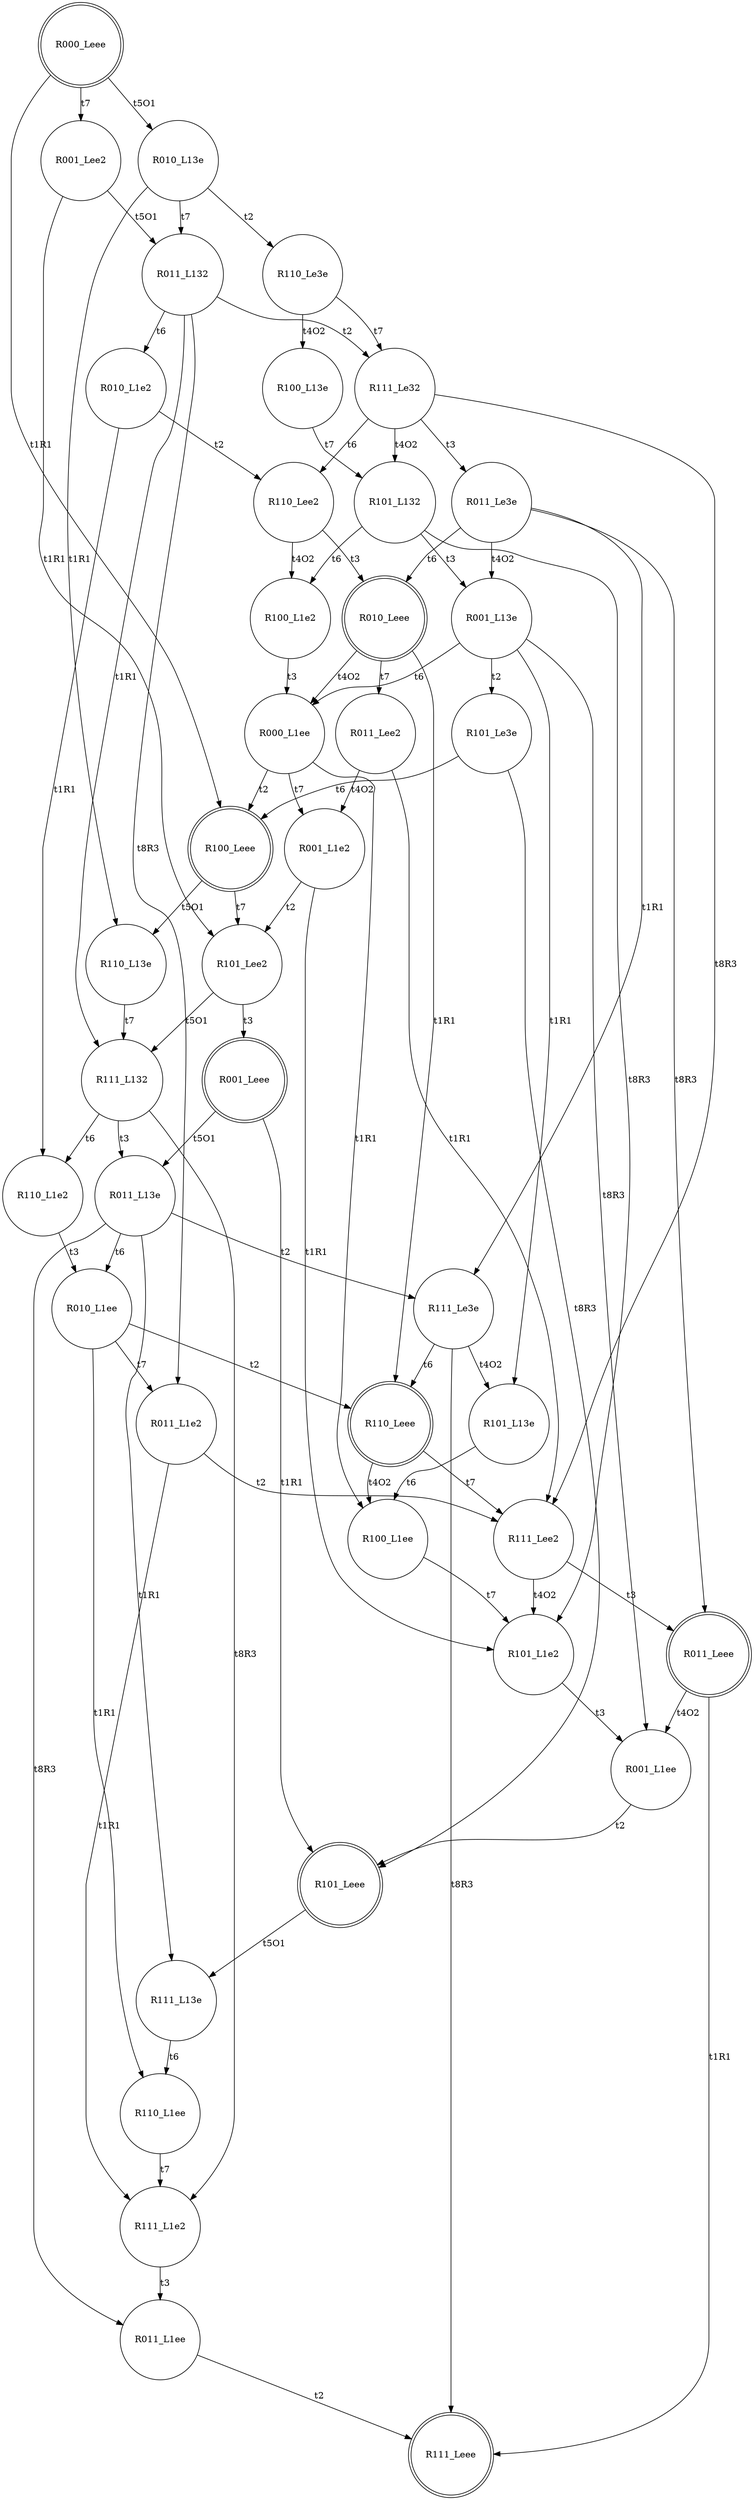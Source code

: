 digraph "SCinput/i" {
node [shape=doublecircle]; R000_Leee ;
node [shape=doublecircle]; R100_Leee ;
node [shape=circle]; R110_L13e ;
node [shape=circle]; R111_L132 ;
node [shape=circle]; R011_L13e ;
node [shape=circle]; R111_L13e ;
node [shape=circle]; R110_L1ee ;
node [shape=circle]; R111_L1e2 ;
node [shape=circle]; R011_L1ee ;
node [shape=doublecircle]; R111_Leee ;
node [shape=circle]; R111_Le3e ;
node [shape=circle]; R101_L13e ;
node [shape=circle]; R100_L1ee ;
node [shape=circle]; R101_L1e2 ;
node [shape=circle]; R001_L1ee ;
node [shape=doublecircle]; R101_Leee ;
node [shape=doublecircle]; R110_Leee ;
node [shape=circle]; R111_Lee2 ;
node [shape=doublecircle]; R011_Leee ;
node [shape=circle]; R010_L1ee ;
node [shape=circle]; R011_L1e2 ;
node [shape=circle]; R110_L1e2 ;
node [shape=circle]; R101_Lee2 ;
node [shape=doublecircle]; R001_Leee ;
node [shape=circle]; R010_L13e ;
node [shape=circle]; R110_Le3e ;
node [shape=circle]; R100_L13e ;
node [shape=circle]; R101_L132 ;
node [shape=circle]; R001_L13e ;
node [shape=circle]; R101_Le3e ;
node [shape=circle]; R000_L1ee ;
node [shape=circle]; R001_L1e2 ;
node [shape=circle]; R100_L1e2 ;
node [shape=circle]; R111_Le32 ;
node [shape=circle]; R011_Le3e ;
node [shape=doublecircle]; R010_Leee ;
node [shape=circle]; R011_Lee2 ;
node [shape=circle]; R110_Lee2 ;
node [shape=circle]; R011_L132 ;
node [shape=circle]; R010_L1e2 ;
node [shape=circle]; R001_Lee2 ;
R000_Leee -> R001_Lee2 [label=t7]
R000_Leee -> R010_L13e [label=t5O1]
R000_Leee -> R100_Leee [label=t1R1]
R100_Leee -> R101_Lee2 [label=t7]
R100_Leee -> R110_L13e [label=t5O1]
R110_L13e -> R111_L132 [label=t7]
R111_L132 -> R111_L1e2 [label=t8R3]
R111_L132 -> R110_L1e2 [label=t6]
R111_L132 -> R011_L13e [label=t3]
R011_L13e -> R011_L1ee [label=t8R3]
R011_L13e -> R010_L1ee [label=t6]
R011_L13e -> R111_Le3e [label=t2]
R011_L13e -> R111_L13e [label=t1R1]
R111_L13e -> R110_L1ee [label=t6]
R110_L1ee -> R111_L1e2 [label=t7]
R111_L1e2 -> R011_L1ee [label=t3]
R011_L1ee -> R111_Leee [label=t2]
R111_Le3e -> R111_Leee [label=t8R3]
R111_Le3e -> R110_Leee [label=t6]
R111_Le3e -> R101_L13e [label=t4O2]
R101_L13e -> R100_L1ee [label=t6]
R100_L1ee -> R101_L1e2 [label=t7]
R101_L1e2 -> R001_L1ee [label=t3]
R001_L1ee -> R101_Leee [label=t2]
R101_Leee -> R111_L13e [label=t5O1]
R110_Leee -> R111_Lee2 [label=t7]
R110_Leee -> R100_L1ee [label=t4O2]
R111_Lee2 -> R101_L1e2 [label=t4O2]
R111_Lee2 -> R011_Leee [label=t3]
R011_Leee -> R001_L1ee [label=t4O2]
R011_Leee -> R111_Leee [label=t1R1]
R010_L1ee -> R011_L1e2 [label=t7]
R010_L1ee -> R110_Leee [label=t2]
R010_L1ee -> R110_L1ee [label=t1R1]
R011_L1e2 -> R111_Lee2 [label=t2]
R011_L1e2 -> R111_L1e2 [label=t1R1]
R110_L1e2 -> R010_L1ee [label=t3]
R101_Lee2 -> R111_L132 [label=t5O1]
R101_Lee2 -> R001_Leee [label=t3]
R001_Leee -> R011_L13e [label=t5O1]
R001_Leee -> R101_Leee [label=t1R1]
R010_L13e -> R011_L132 [label=t7]
R010_L13e -> R110_Le3e [label=t2]
R010_L13e -> R110_L13e [label=t1R1]
R110_Le3e -> R111_Le32 [label=t7]
R110_Le3e -> R100_L13e [label=t4O2]
R100_L13e -> R101_L132 [label=t7]
R101_L132 -> R101_L1e2 [label=t8R3]
R101_L132 -> R100_L1e2 [label=t6]
R101_L132 -> R001_L13e [label=t3]
R001_L13e -> R001_L1ee [label=t8R3]
R001_L13e -> R000_L1ee [label=t6]
R001_L13e -> R101_Le3e [label=t2]
R001_L13e -> R101_L13e [label=t1R1]
R101_Le3e -> R101_Leee [label=t8R3]
R101_Le3e -> R100_Leee [label=t6]
R000_L1ee -> R001_L1e2 [label=t7]
R000_L1ee -> R100_Leee [label=t2]
R000_L1ee -> R100_L1ee [label=t1R1]
R001_L1e2 -> R101_Lee2 [label=t2]
R001_L1e2 -> R101_L1e2 [label=t1R1]
R100_L1e2 -> R000_L1ee [label=t3]
R111_Le32 -> R111_Lee2 [label=t8R3]
R111_Le32 -> R110_Lee2 [label=t6]
R111_Le32 -> R101_L132 [label=t4O2]
R111_Le32 -> R011_Le3e [label=t3]
R011_Le3e -> R011_Leee [label=t8R3]
R011_Le3e -> R010_Leee [label=t6]
R011_Le3e -> R001_L13e [label=t4O2]
R011_Le3e -> R111_Le3e [label=t1R1]
R010_Leee -> R011_Lee2 [label=t7]
R010_Leee -> R000_L1ee [label=t4O2]
R010_Leee -> R110_Leee [label=t1R1]
R011_Lee2 -> R001_L1e2 [label=t4O2]
R011_Lee2 -> R111_Lee2 [label=t1R1]
R110_Lee2 -> R100_L1e2 [label=t4O2]
R110_Lee2 -> R010_Leee [label=t3]
R011_L132 -> R011_L1e2 [label=t8R3]
R011_L132 -> R010_L1e2 [label=t6]
R011_L132 -> R111_Le32 [label=t2]
R011_L132 -> R111_L132 [label=t1R1]
R010_L1e2 -> R110_Lee2 [label=t2]
R010_L1e2 -> R110_L1e2 [label=t1R1]
R001_Lee2 -> R011_L132 [label=t5O1]
R001_Lee2 -> R101_Lee2 [label=t1R1]
}